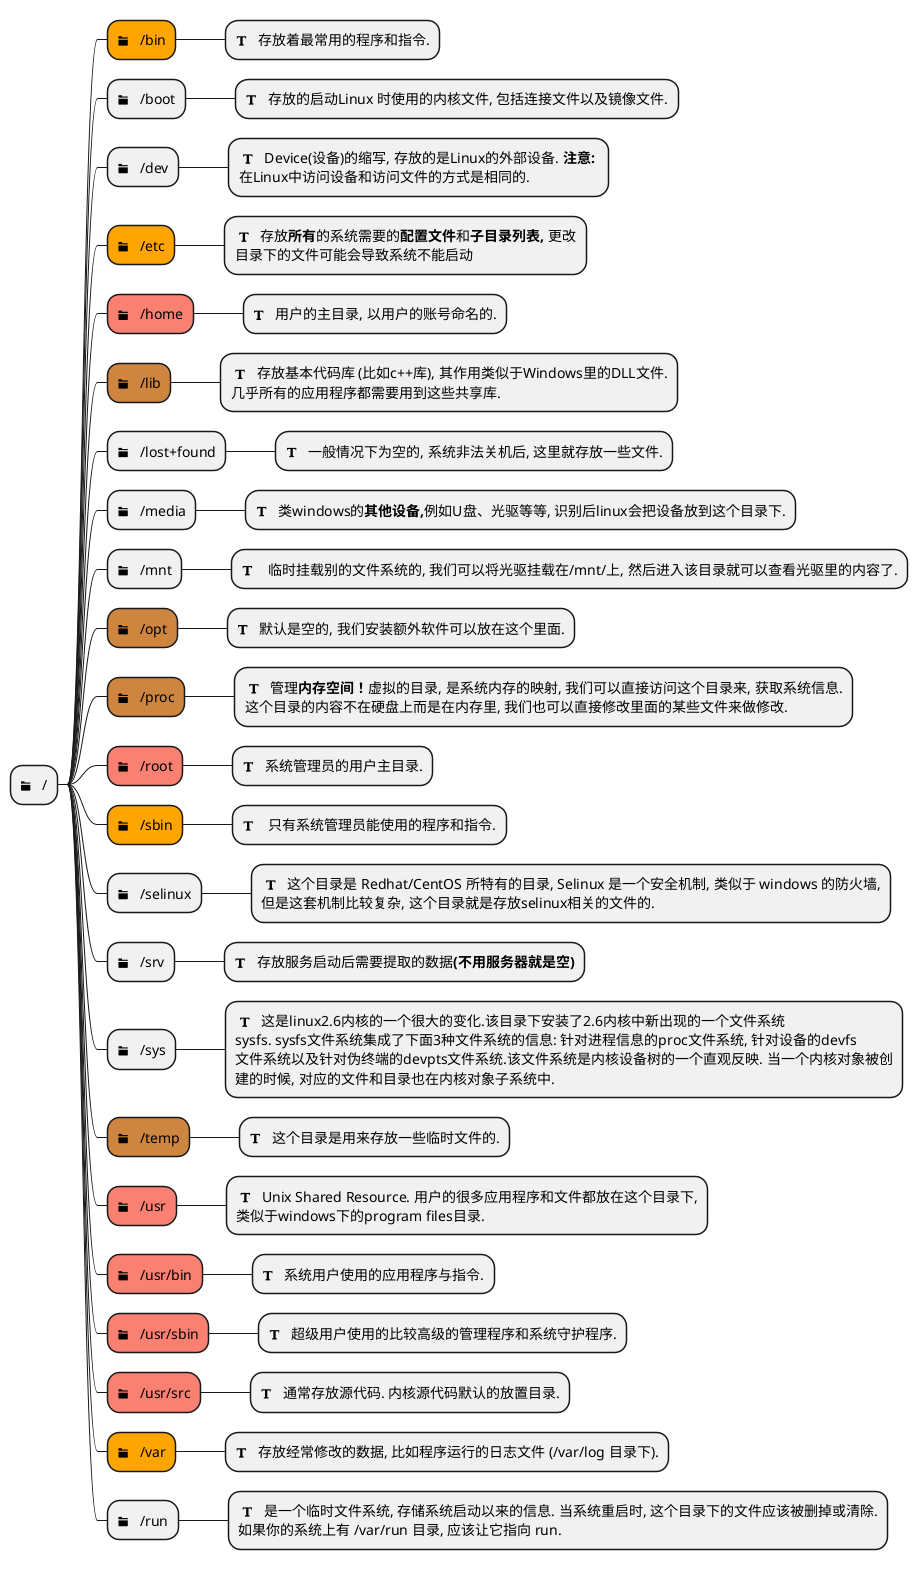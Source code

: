 @startmindmap
* <&folder>   /
**[#orange] <&folder>   /bin
*** <&text>   存放着最常用的程序和指令.

** <&folder>   /boot
*** <&text>   存放的启动Linux 时使用的内核文件, 包括连接文件以及镜像文件.

** <&folder>   /dev
***: <&text>   Device(设备)的缩写, 存放的是Linux的外部设备. **注意: **
在Linux中访问设备和访问文件的方式是相同的.;

**[#orange] <&folder>   /etc
***: <&text>   存放**所有**的系统需要的**配置文件**和**子目录列表, **更改
目录下的文件可能会导致系统不能启动;

**[#salmon] <&folder>   /home
*** <&text>   用户的主目录, 以用户的账号命名的.

**[#peru] <&folder>   /lib
***: <&text>   存放基本代码库 (比如c++库), 其作用类似于Windows里的DLL文件.
几乎所有的应用程序都需要用到这些共享库.;

** <&folder>   /lost+found
*** <&text>   一般情况下为空的, 系统非法关机后, 这里就存放一些文件.

** <&folder>   /media
*** <&text>   类windows的**其他设备,**例如U盘、光驱等等, 识别后linux会把设备放到这个目录下.

** <&folder>   /mnt
*** <&text>    临时挂载别的文件系统的, 我们可以将光驱挂载在/mnt/上, 然后进入该目录就可以查看光驱里的内容了.

**[#peru] <&folder>   /opt
*** <&text>   默认是空的, 我们安装额外软件可以放在这个里面.

**[#peru] <&folder>   /proc
***: <&text>   管理**内存空间！**虚拟的目录, 是系统内存的映射, 我们可以直接访问这个目录来, 获取系统信息.
这个目录的内容不在硬盘上而是在内存里, 我们也可以直接修改里面的某些文件来做修改.;

**[#salmon] <&folder>   /root
*** <&text>   系统管理员的用户主目录.

**[#orange] <&folder>   /sbin
*** <&text>    只有系统管理员能使用的程序和指令.

** <&folder>   /selinux
***: <&text>   这个目录是 Redhat/CentOS 所特有的目录, Selinux 是一个安全机制, 类似于 windows 的防火墙,
但是这套机制比较复杂, 这个目录就是存放selinux相关的文件的.;

** <&folder>   /srv
*** <&text>   存放服务启动后需要提取的数据**(不用服务器就是空)**

** <&folder>   /sys
***: <&text>   这是linux2.6内核的一个很大的变化.该目录下安装了2.6内核中新出现的一个文件系统
sysfs. sysfs文件系统集成了下面3种文件系统的信息: 针对进程信息的proc文件系统, 针对设备的devfs
文件系统以及针对伪终端的devpts文件系统.该文件系统是内核设备树的一个直观反映. 当一个内核对象被创
建的时候, 对应的文件和目录也在内核对象子系统中.;

**[#peru] <&folder>   /temp
*** <&text>   这个目录是用来存放一些临时文件的.

**[#salmon] <&folder>   /usr
***: <&text>   Unix Shared Resource. 用户的很多应用程序和文件都放在这个目录下,
类似于windows下的program files目录.;

**[#salmon] <&folder>   /usr/bin
*** <&text>   系统用户使用的应用程序与指令.

**[#salmon] <&folder>   /usr/sbin
*** <&text>   超级用户使用的比较高级的管理程序和系统守护程序.

**[#salmon] <&folder>   /usr/src
*** <&text>   通常存放源代码. 内核源代码默认的放置目录.

**[#orange] <&folder>   /var
*** <&text>   存放经常修改的数据, 比如程序运行的日志文件 (/var/log 目录下).

** <&folder>   /run
***: <&text>   是一个临时文件系统, 存储系统启动以来的信息. 当系统重启时, 这个目录下的文件应该被删掉或清除.
如果你的系统上有 /var/run 目录, 应该让它指向 run.;

@endmindmap
